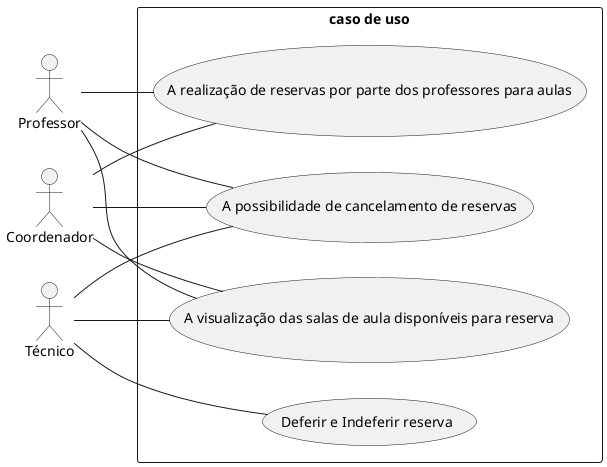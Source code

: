 @startuml

left to right direction

    actor Professor as pr
    actor Coordenador as co
    actor Técnico as tc

rectangle "caso de uso"{
    pr -- (A visualização das salas de aula disponíveis para reserva)
    tc -- (A visualização das salas de aula disponíveis para reserva)
    co -- (A visualização das salas de aula disponíveis para reserva)
    pr -- (A realização de reservas por parte dos professores para aulas)
    co -- (A realização de reservas por parte dos professores para aulas)
    pr -- (A possibilidade de cancelamento de reservas)
    co -- (A possibilidade de cancelamento de reservas)
    tc -- (A possibilidade de cancelamento de reservas)
    tc -- (Deferir e Indeferir reserva)
}


@enduml
